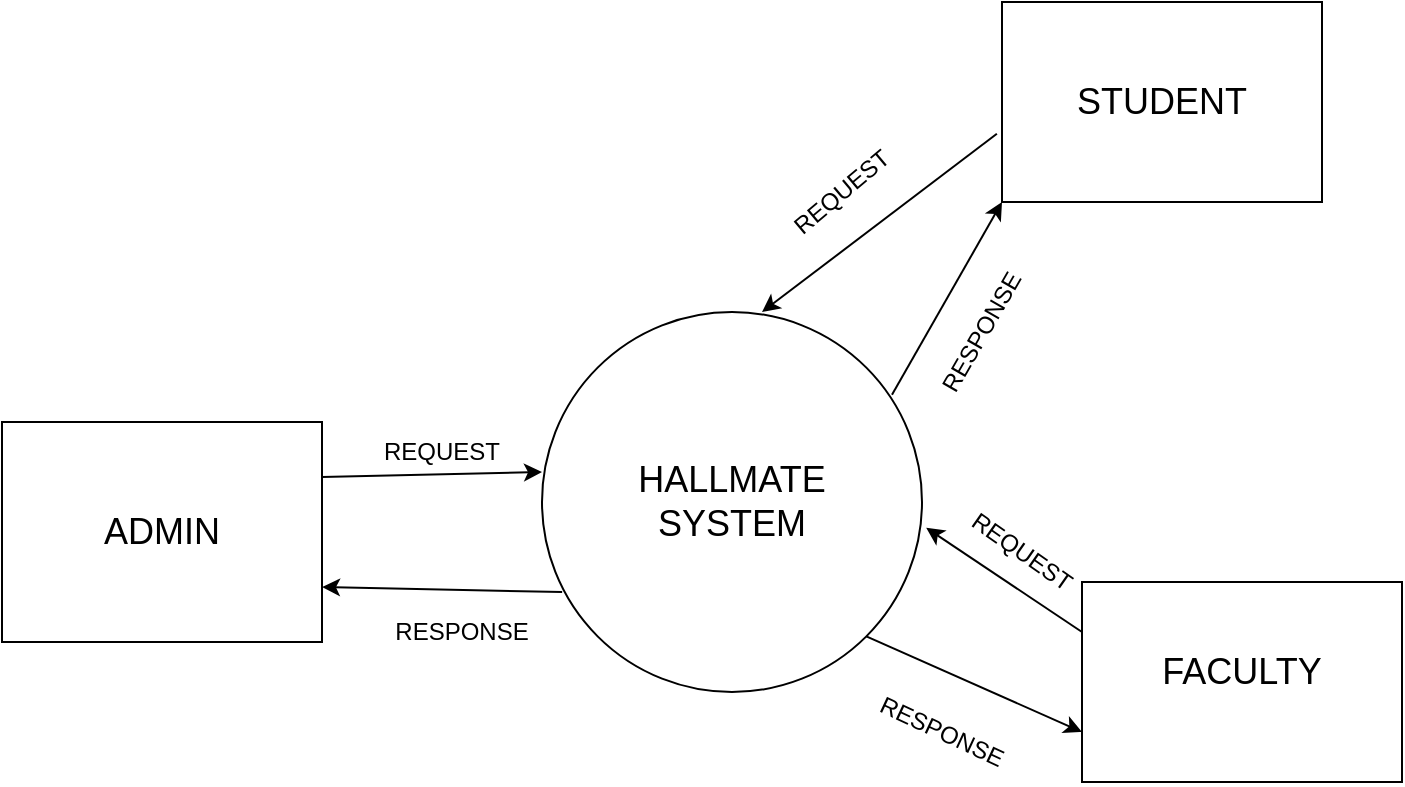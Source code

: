 <mxfile version="28.2.5">
  <diagram id="pvwtqSuVb8uTLMzKNvCk" name="Page-1">
    <mxGraphModel dx="683" dy="749" grid="1" gridSize="10" guides="1" tooltips="1" connect="1" arrows="1" fold="1" page="1" pageScale="1" pageWidth="850" pageHeight="1100" math="0" shadow="0">
      <root>
        <mxCell id="0" />
        <mxCell id="1" parent="0" />
        <mxCell id="dh9TCy0nGteNeqj7e5UI-1" value="&lt;font style=&quot;font-size: 18px;&quot;&gt;ADMIN&lt;/font&gt;" style="html=1;dashed=0;whiteSpace=wrap;" parent="1" vertex="1">
          <mxGeometry x="100" y="480" width="160" height="110" as="geometry" />
        </mxCell>
        <mxCell id="bWhr_Hhc0WYUFxXf3tS--1" value="" style="html=1;dashed=0;whiteSpace=wrap;" parent="1" vertex="1">
          <mxGeometry x="600" y="270" width="160" height="100" as="geometry" />
        </mxCell>
        <mxCell id="bWhr_Hhc0WYUFxXf3tS--2" value="" style="html=1;dashed=0;whiteSpace=wrap;" parent="1" vertex="1">
          <mxGeometry x="640" y="560" width="160" height="100" as="geometry" />
        </mxCell>
        <mxCell id="bWhr_Hhc0WYUFxXf3tS--3" value="" style="shape=ellipse;html=1;dashed=0;whiteSpace=wrap;aspect=fixed;perimeter=ellipsePerimeter;" parent="1" vertex="1">
          <mxGeometry x="370" y="425" width="190" height="190" as="geometry" />
        </mxCell>
        <mxCell id="bWhr_Hhc0WYUFxXf3tS--5" value="&lt;font style=&quot;font-size: 18px;&quot;&gt;HALLMATE SYSTEM&lt;/font&gt;" style="text;html=1;align=center;verticalAlign=middle;whiteSpace=wrap;rounded=0;" parent="1" vertex="1">
          <mxGeometry x="435" y="505" width="60" height="30" as="geometry" />
        </mxCell>
        <mxCell id="bWhr_Hhc0WYUFxXf3tS--6" value="&lt;font style=&quot;font-size: 18px;&quot;&gt;STUDENT&lt;/font&gt;" style="text;html=1;align=center;verticalAlign=middle;whiteSpace=wrap;rounded=0;" parent="1" vertex="1">
          <mxGeometry x="650" y="305" width="60" height="30" as="geometry" />
        </mxCell>
        <mxCell id="bWhr_Hhc0WYUFxXf3tS--9" value="&lt;font style=&quot;font-size: 18px;&quot;&gt;FACULTY&lt;/font&gt;" style="text;html=1;align=center;verticalAlign=middle;whiteSpace=wrap;rounded=0;" parent="1" vertex="1">
          <mxGeometry x="690" y="590" width="60" height="30" as="geometry" />
        </mxCell>
        <mxCell id="bWhr_Hhc0WYUFxXf3tS--10" value="" style="endArrow=classic;html=1;rounded=0;exitX=1;exitY=0.25;exitDx=0;exitDy=0;" parent="1" source="dh9TCy0nGteNeqj7e5UI-1" edge="1">
          <mxGeometry width="50" height="50" relative="1" as="geometry">
            <mxPoint x="280" y="490" as="sourcePoint" />
            <mxPoint x="370" y="505" as="targetPoint" />
          </mxGeometry>
        </mxCell>
        <mxCell id="bWhr_Hhc0WYUFxXf3tS--12" value="" style="endArrow=classic;html=1;rounded=0;exitX=0.053;exitY=0.737;exitDx=0;exitDy=0;exitPerimeter=0;entryX=1;entryY=0.75;entryDx=0;entryDy=0;" parent="1" source="bWhr_Hhc0WYUFxXf3tS--3" target="dh9TCy0nGteNeqj7e5UI-1" edge="1">
          <mxGeometry width="50" height="50" relative="1" as="geometry">
            <mxPoint x="330" y="710" as="sourcePoint" />
            <mxPoint x="250" y="570" as="targetPoint" />
          </mxGeometry>
        </mxCell>
        <mxCell id="bWhr_Hhc0WYUFxXf3tS--13" value="" style="endArrow=classic;html=1;rounded=0;entryX=0;entryY=1;entryDx=0;entryDy=0;exitX=0.921;exitY=0.218;exitDx=0;exitDy=0;exitPerimeter=0;" parent="1" source="bWhr_Hhc0WYUFxXf3tS--3" target="bWhr_Hhc0WYUFxXf3tS--1" edge="1">
          <mxGeometry width="50" height="50" relative="1" as="geometry">
            <mxPoint x="400" y="323" as="sourcePoint" />
            <mxPoint x="510" y="320" as="targetPoint" />
          </mxGeometry>
        </mxCell>
        <mxCell id="bWhr_Hhc0WYUFxXf3tS--14" value="" style="endArrow=classic;html=1;rounded=0;exitX=-0.016;exitY=0.659;exitDx=0;exitDy=0;entryX=0.579;entryY=0;entryDx=0;entryDy=0;entryPerimeter=0;exitPerimeter=0;" parent="1" source="bWhr_Hhc0WYUFxXf3tS--1" target="bWhr_Hhc0WYUFxXf3tS--3" edge="1">
          <mxGeometry width="50" height="50" relative="1" as="geometry">
            <mxPoint x="350" y="380" as="sourcePoint" />
            <mxPoint x="430" y="280" as="targetPoint" />
          </mxGeometry>
        </mxCell>
        <mxCell id="bWhr_Hhc0WYUFxXf3tS--15" value="" style="endArrow=classic;html=1;rounded=0;exitX=1;exitY=1;exitDx=0;exitDy=0;entryX=0;entryY=0.75;entryDx=0;entryDy=0;" parent="1" source="bWhr_Hhc0WYUFxXf3tS--3" target="bWhr_Hhc0WYUFxXf3tS--2" edge="1">
          <mxGeometry width="50" height="50" relative="1" as="geometry">
            <mxPoint x="440" y="933" as="sourcePoint" />
            <mxPoint x="550" y="930" as="targetPoint" />
          </mxGeometry>
        </mxCell>
        <mxCell id="bWhr_Hhc0WYUFxXf3tS--16" value="" style="endArrow=classic;html=1;rounded=0;exitX=0;exitY=0.25;exitDx=0;exitDy=0;entryX=1.011;entryY=0.568;entryDx=0;entryDy=0;entryPerimeter=0;" parent="1" source="bWhr_Hhc0WYUFxXf3tS--2" target="bWhr_Hhc0WYUFxXf3tS--3" edge="1">
          <mxGeometry width="50" height="50" relative="1" as="geometry">
            <mxPoint x="450" y="790" as="sourcePoint" />
            <mxPoint x="540" y="650" as="targetPoint" />
          </mxGeometry>
        </mxCell>
        <mxCell id="bWhr_Hhc0WYUFxXf3tS--19" value="REQUEST" style="text;html=1;align=center;verticalAlign=middle;whiteSpace=wrap;rounded=0;" parent="1" vertex="1">
          <mxGeometry x="290" y="480" width="60" height="30" as="geometry" />
        </mxCell>
        <mxCell id="bWhr_Hhc0WYUFxXf3tS--20" value="REQUEST" style="text;html=1;align=center;verticalAlign=middle;whiteSpace=wrap;rounded=0;rotation=-40;" parent="1" vertex="1">
          <mxGeometry x="490" y="350" width="60" height="30" as="geometry" />
        </mxCell>
        <mxCell id="bWhr_Hhc0WYUFxXf3tS--21" value="REQUEST" style="text;html=1;align=center;verticalAlign=middle;whiteSpace=wrap;rounded=0;rotation=35;" parent="1" vertex="1">
          <mxGeometry x="580" y="530" width="60" height="30" as="geometry" />
        </mxCell>
        <mxCell id="bWhr_Hhc0WYUFxXf3tS--22" value="RESPONSE" style="text;html=1;align=center;verticalAlign=middle;whiteSpace=wrap;rounded=0;" parent="1" vertex="1">
          <mxGeometry x="300" y="570" width="60" height="30" as="geometry" />
        </mxCell>
        <mxCell id="bWhr_Hhc0WYUFxXf3tS--24" value="RESPONSE" style="text;html=1;align=center;verticalAlign=middle;whiteSpace=wrap;rounded=0;rotation=25;" parent="1" vertex="1">
          <mxGeometry x="540" y="620" width="60" height="30" as="geometry" />
        </mxCell>
        <mxCell id="bWhr_Hhc0WYUFxXf3tS--26" value="RESPONSE" style="text;html=1;align=center;verticalAlign=middle;whiteSpace=wrap;rounded=0;rotation=-60;" parent="1" vertex="1">
          <mxGeometry x="559.999" y="420.003" width="60" height="30" as="geometry" />
        </mxCell>
      </root>
    </mxGraphModel>
  </diagram>
</mxfile>

